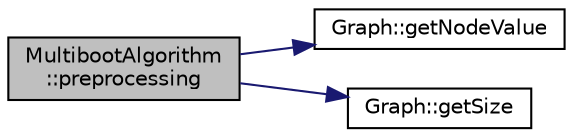 digraph "MultibootAlgorithm::preprocessing"
{
 // LATEX_PDF_SIZE
  edge [fontname="Helvetica",fontsize="10",labelfontname="Helvetica",labelfontsize="10"];
  node [fontname="Helvetica",fontsize="10",shape=record];
  rankdir="LR";
  Node1 [label="MultibootAlgorithm\l::preprocessing",height=0.2,width=0.4,color="black", fillcolor="grey75", style="filled", fontcolor="black",tooltip="Esta funcion se encarga de hacer el preprocesamiento, para ello, va a escoger los nodos cuyas aristas..."];
  Node1 -> Node2 [color="midnightblue",fontsize="10",style="solid",fontname="Helvetica"];
  Node2 [label="Graph::getNodeValue",height=0.2,width=0.4,color="black", fillcolor="white", style="filled",URL="$class_graph.html#ae20c9adb9e7aa7773656d6d6fbdaa5e1",tooltip="Se encarga de devolver el valor de la distancia que hay entre el nodo position."];
  Node1 -> Node3 [color="midnightblue",fontsize="10",style="solid",fontname="Helvetica"];
  Node3 [label="Graph::getSize",height=0.2,width=0.4,color="black", fillcolor="white", style="filled",URL="$class_graph.html#ab7d965333f0ae9e6727676db3224ec4b",tooltip="Se encarga de devolver el tamaño del vector."];
}
